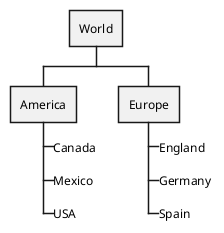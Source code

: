 @startwbs
* World
** America
***_ Canada
***_ Mexico
***_ USA
** Europe
***_ England
***_ Germany
***_ Spain
@endwbs
